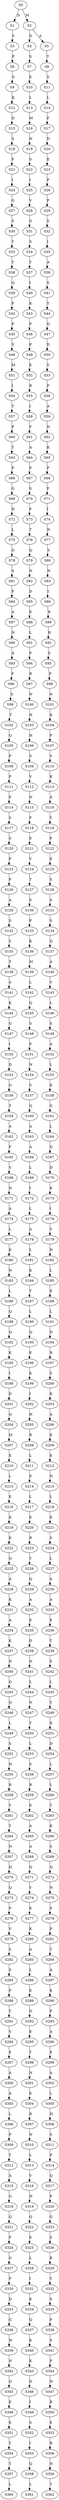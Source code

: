 strict digraph  {
	S0 -> S1 [ label = D ];
	S0 -> S2 [ label = M ];
	S1 -> S3 [ label = S ];
	S2 -> S4 [ label = D ];
	S2 -> S5 [ label = A ];
	S3 -> S6 [ label = P ];
	S4 -> S7 [ label = S ];
	S5 -> S8 [ label = T ];
	S6 -> S9 [ label = S ];
	S7 -> S10 [ label = E ];
	S8 -> S11 [ label = S ];
	S9 -> S12 [ label = K ];
	S10 -> S13 [ label = L ];
	S11 -> S14 [ label = L ];
	S12 -> S15 [ label = D ];
	S13 -> S16 [ label = M ];
	S14 -> S17 [ label = F ];
	S15 -> S18 [ label = S ];
	S16 -> S19 [ label = H ];
	S17 -> S20 [ label = D ];
	S18 -> S21 [ label = F ];
	S19 -> S22 [ label = S ];
	S20 -> S23 [ label = E ];
	S21 -> S24 [ label = I ];
	S22 -> S25 [ label = I ];
	S23 -> S26 [ label = P ];
	S24 -> S27 [ label = G ];
	S25 -> S28 [ label = V ];
	S26 -> S29 [ label = P ];
	S27 -> S30 [ label = S ];
	S28 -> S31 [ label = G ];
	S29 -> S32 [ label = S ];
	S30 -> S33 [ label = Y ];
	S31 -> S34 [ label = S ];
	S32 -> S35 [ label = I ];
	S33 -> S36 [ label = Y ];
	S34 -> S37 [ label = Y ];
	S35 -> S38 [ label = A ];
	S36 -> S39 [ label = Q ];
	S37 -> S40 [ label = I ];
	S38 -> S41 [ label = S ];
	S39 -> S42 [ label = P ];
	S40 -> S43 [ label = K ];
	S41 -> S44 [ label = Y ];
	S42 -> S45 [ label = P ];
	S43 -> S46 [ label = P ];
	S44 -> S47 [ label = Q ];
	S45 -> S48 [ label = V ];
	S46 -> S49 [ label = P ];
	S47 -> S50 [ label = D ];
	S48 -> S51 [ label = M ];
	S49 -> S52 [ label = E ];
	S50 -> S53 [ label = Y ];
	S51 -> S54 [ label = I ];
	S52 -> S55 [ label = R ];
	S53 -> S56 [ label = P ];
	S54 -> S57 [ label = T ];
	S55 -> S58 [ label = I ];
	S56 -> S59 [ label = A ];
	S57 -> S60 [ label = P ];
	S58 -> S61 [ label = F ];
	S59 -> S62 [ label = N ];
	S60 -> S63 [ label = T ];
	S61 -> S64 [ label = A ];
	S62 -> S65 [ label = K ];
	S63 -> S66 [ label = P ];
	S64 -> S67 [ label = P ];
	S65 -> S68 [ label = P ];
	S66 -> S69 [ label = G ];
	S67 -> S70 [ label = S ];
	S68 -> S71 [ label = F ];
	S69 -> S72 [ label = H ];
	S70 -> S73 [ label = F ];
	S71 -> S74 [ label = I ];
	S72 -> S75 [ label = L ];
	S73 -> S76 [ label = T ];
	S74 -> S77 [ label = N ];
	S75 -> S78 [ label = G ];
	S76 -> S79 [ label = Q ];
	S77 -> S80 [ label = S ];
	S78 -> S81 [ label = S ];
	S79 -> S82 [ label = N ];
	S80 -> S83 [ label = N ];
	S81 -> S84 [ label = P ];
	S82 -> S85 [ label = D ];
	S83 -> S86 [ label = I ];
	S84 -> S87 [ label = A ];
	S85 -> S88 [ label = E ];
	S86 -> S89 [ label = R ];
	S87 -> S90 [ label = N ];
	S88 -> S91 [ label = L ];
	S89 -> S92 [ label = R ];
	S90 -> S93 [ label = A ];
	S91 -> S94 [ label = P ];
	S92 -> S95 [ label = S ];
	S93 -> S96 [ label = F ];
	S94 -> S97 [ label = R ];
	S95 -> S98 [ label = P ];
	S96 -> S99 [ label = S ];
	S97 -> S100 [ label = N ];
	S98 -> S101 [ label = N ];
	S99 -> S102 [ label = T ];
	S100 -> S103 [ label = H ];
	S101 -> S104 [ label = K ];
	S102 -> S105 [ label = Q ];
	S103 -> S106 [ label = H ];
	S104 -> S107 [ label = P ];
	S105 -> S108 [ label = P ];
	S106 -> S109 [ label = S ];
	S107 -> S110 [ label = V ];
	S108 -> S111 [ label = P ];
	S109 -> S112 [ label = V ];
	S110 -> S113 [ label = K ];
	S111 -> S114 [ label = P ];
	S112 -> S115 [ label = N ];
	S113 -> S116 [ label = A ];
	S114 -> S117 [ label = S ];
	S115 -> S118 [ label = F ];
	S116 -> S119 [ label = Y ];
	S117 -> S120 [ label = S ];
	S118 -> S121 [ label = E ];
	S119 -> S122 [ label = P ];
	S120 -> S123 [ label = P ];
	S121 -> S124 [ label = V ];
	S122 -> S125 [ label = E ];
	S123 -> S126 [ label = P ];
	S124 -> S127 [ label = T ];
	S125 -> S128 [ label = S ];
	S126 -> S129 [ label = A ];
	S127 -> S130 [ label = S ];
	S128 -> S131 [ label = S ];
	S129 -> S132 [ label = S ];
	S130 -> S133 [ label = P ];
	S131 -> S134 [ label = S ];
	S132 -> S135 [ label = S ];
	S133 -> S136 [ label = K ];
	S134 -> S137 [ label = Q ];
	S135 -> S138 [ label = T ];
	S136 -> S139 [ label = M ];
	S137 -> S140 [ label = A ];
	S138 -> S141 [ label = S ];
	S139 -> S142 [ label = L ];
	S140 -> S143 [ label = V ];
	S141 -> S144 [ label = K ];
	S142 -> S145 [ label = Q ];
	S143 -> S146 [ label = L ];
	S144 -> S147 [ label = G ];
	S145 -> S148 [ label = S ];
	S146 -> S149 [ label = S ];
	S147 -> S150 [ label = I ];
	S148 -> S151 [ label = P ];
	S149 -> S152 [ label = A ];
	S150 -> S153 [ label = D ];
	S151 -> S154 [ label = N ];
	S152 -> S155 [ label = L ];
	S153 -> S156 [ label = G ];
	S154 -> S157 [ label = S ];
	S155 -> S158 [ label = K ];
	S156 -> S159 [ label = T ];
	S157 -> S160 [ label = Q ];
	S158 -> S161 [ label = G ];
	S159 -> S162 [ label = A ];
	S160 -> S163 [ label = A ];
	S161 -> S164 [ label = L ];
	S162 -> S165 [ label = F ];
	S163 -> S166 [ label = A ];
	S164 -> S167 [ label = Q ];
	S165 -> S168 [ label = V ];
	S166 -> S169 [ label = L ];
	S167 -> S170 [ label = D ];
	S168 -> S171 [ label = N ];
	S169 -> S172 [ label = I ];
	S170 -> S173 [ label = K ];
	S171 -> S174 [ label = A ];
	S172 -> S175 [ label = L ];
	S173 -> S176 [ label = I ];
	S174 -> S177 [ label = L ];
	S175 -> S178 [ label = A ];
	S176 -> S179 [ label = Y ];
	S177 -> S180 [ label = K ];
	S178 -> S181 [ label = L ];
	S179 -> S182 [ label = N ];
	S180 -> S183 [ label = N ];
	S181 -> S184 [ label = K ];
	S182 -> S185 [ label = L ];
	S183 -> S186 [ label = L ];
	S184 -> S187 [ label = T ];
	S185 -> S188 [ label = E ];
	S186 -> S189 [ label = Q ];
	S187 -> S190 [ label = L ];
	S188 -> S191 [ label = L ];
	S189 -> S192 [ label = Q ];
	S190 -> S193 [ label = Q ];
	S191 -> S194 [ label = D ];
	S192 -> S195 [ label = K ];
	S193 -> S196 [ label = E ];
	S194 -> S197 [ label = R ];
	S195 -> S198 [ label = I ];
	S196 -> S199 [ label = K ];
	S197 -> S200 [ label = S ];
	S198 -> S201 [ label = D ];
	S199 -> S202 [ label = I ];
	S200 -> S203 [ label = K ];
	S201 -> S204 [ label = Q ];
	S202 -> S205 [ label = H ];
	S203 -> S206 [ label = A ];
	S204 -> S207 [ label = M ];
	S205 -> S208 [ label = R ];
	S206 -> S209 [ label = E ];
	S207 -> S210 [ label = E ];
	S208 -> S211 [ label = L ];
	S209 -> S212 [ label = K ];
	S210 -> S213 [ label = L ];
	S211 -> S214 [ label = E ];
	S212 -> S215 [ label = N ];
	S213 -> S216 [ label = E ];
	S214 -> S217 [ label = L ];
	S215 -> S218 [ label = L ];
	S216 -> S219 [ label = K ];
	S217 -> S220 [ label = E ];
	S218 -> S221 [ label = K ];
	S219 -> S222 [ label = K ];
	S220 -> S223 [ label = R ];
	S221 -> S224 [ label = S ];
	S222 -> S225 [ label = Q ];
	S223 -> S226 [ label = T ];
	S224 -> S227 [ label = L ];
	S225 -> S228 [ label = A ];
	S226 -> S229 [ label = Q ];
	S227 -> S230 [ label = A ];
	S228 -> S231 [ label = K ];
	S229 -> S232 [ label = A ];
	S230 -> S233 [ label = A ];
	S231 -> S234 [ label = A ];
	S232 -> S235 [ label = E ];
	S233 -> S236 [ label = E ];
	S234 -> S237 [ label = K ];
	S235 -> S238 [ label = D ];
	S236 -> S239 [ label = T ];
	S237 -> S240 [ label = N ];
	S238 -> S241 [ label = N ];
	S239 -> S242 [ label = S ];
	S240 -> S243 [ label = Q ];
	S241 -> S244 [ label = L ];
	S242 -> S245 [ label = L ];
	S243 -> S246 [ label = Q ];
	S244 -> S247 [ label = N ];
	S245 -> S248 [ label = Y ];
	S246 -> S249 [ label = L ];
	S247 -> S250 [ label = T ];
	S248 -> S251 [ label = K ];
	S249 -> S252 [ label = S ];
	S250 -> S253 [ label = L ];
	S251 -> S254 [ label = D ];
	S252 -> S255 [ label = H ];
	S253 -> S256 [ label = S ];
	S254 -> S257 [ label = L ];
	S255 -> S258 [ label = R ];
	S256 -> S259 [ label = R ];
	S257 -> S260 [ label = L ];
	S258 -> S261 [ label = V ];
	S259 -> S262 [ label = E ];
	S260 -> S263 [ label = T ];
	S261 -> S264 [ label = T ];
	S262 -> S265 [ label = A ];
	S263 -> S266 [ label = K ];
	S264 -> S267 [ label = N ];
	S265 -> S268 [ label = A ];
	S266 -> S269 [ label = S ];
	S267 -> S270 [ label = H ];
	S268 -> S271 [ label = Q ];
	S269 -> S272 [ label = Q ];
	S270 -> S273 [ label = Q ];
	S271 -> S274 [ label = Y ];
	S272 -> S275 [ label = N ];
	S273 -> S276 [ label = P ];
	S274 -> S277 [ label = K ];
	S275 -> S278 [ label = S ];
	S276 -> S279 [ label = V ];
	S277 -> S280 [ label = K ];
	S278 -> S281 [ label = P ];
	S279 -> S282 [ label = S ];
	S280 -> S283 [ label = A ];
	S281 -> S284 [ label = T ];
	S282 -> S285 [ label = S ];
	S283 -> S286 [ label = L ];
	S284 -> S287 [ label = A ];
	S285 -> S288 [ label = P ];
	S286 -> S289 [ label = E ];
	S287 -> S290 [ label = K ];
	S288 -> S291 [ label = Y ];
	S289 -> S292 [ label = D ];
	S290 -> S293 [ label = P ];
	S291 -> S294 [ label = V ];
	S292 -> S295 [ label = E ];
	S293 -> S296 [ label = A ];
	S294 -> S297 [ label = E ];
	S295 -> S298 [ label = T ];
	S296 -> S299 [ label = E ];
	S297 -> S300 [ label = A ];
	S298 -> S301 [ label = N ];
	S299 -> S302 [ label = A ];
	S300 -> S303 [ label = A ];
	S301 -> S304 [ label = E ];
	S302 -> S305 [ label = L ];
	S303 -> S306 [ label = L ];
	S304 -> S307 [ label = R ];
	S305 -> S308 [ label = H ];
	S306 -> S309 [ label = P ];
	S307 -> S310 [ label = N ];
	S308 -> S311 [ label = S ];
	S309 -> S312 [ label = T ];
	S310 -> S313 [ label = L ];
	S311 -> S314 [ label = P ];
	S312 -> S315 [ label = A ];
	S313 -> S316 [ label = V ];
	S314 -> S317 [ label = Q ];
	S315 -> S318 [ label = G ];
	S316 -> S319 [ label = H ];
	S317 -> S320 [ label = P ];
	S318 -> S321 [ label = Q ];
	S319 -> S322 [ label = Q ];
	S320 -> S323 [ label = G ];
	S321 -> S324 [ label = P ];
	S322 -> S325 [ label = E ];
	S323 -> S326 [ label = S ];
	S324 -> S327 [ label = G ];
	S325 -> S328 [ label = L ];
	S326 -> S329 [ label = R ];
	S327 -> S330 [ label = P ];
	S328 -> S331 [ label = I ];
	S329 -> S332 [ label = Y ];
	S330 -> S333 [ label = D ];
	S331 -> S334 [ label = K ];
	S332 -> S335 [ label = S ];
	S333 -> S336 [ label = G ];
	S334 -> S337 [ label = Q ];
	S335 -> S338 [ label = P ];
	S336 -> S339 [ label = W ];
	S337 -> S340 [ label = K ];
	S338 -> S341 [ label = S ];
	S339 -> S342 [ label = N ];
	S340 -> S343 [ label = K ];
	S341 -> S344 [ label = P ];
	S342 -> S345 [ label = Q ];
	S343 -> S346 [ label = D ];
	S344 -> S347 [ label = N ];
	S345 -> S348 [ label = E ];
	S346 -> S349 [ label = I ];
	S347 -> S350 [ label = R ];
	S348 -> S351 [ label = E ];
	S349 -> S352 [ label = S ];
	S350 -> S353 [ label = E ];
	S351 -> S354 [ label = Y ];
	S352 -> S355 [ label = I ];
	S353 -> S356 [ label = R ];
	S354 -> S357 [ label = T ];
	S355 -> S358 [ label = Q ];
	S356 -> S359 [ label = N ];
	S357 -> S360 [ label = L ];
	S358 -> S361 [ label = L ];
	S359 -> S362 [ label = T ];
}
